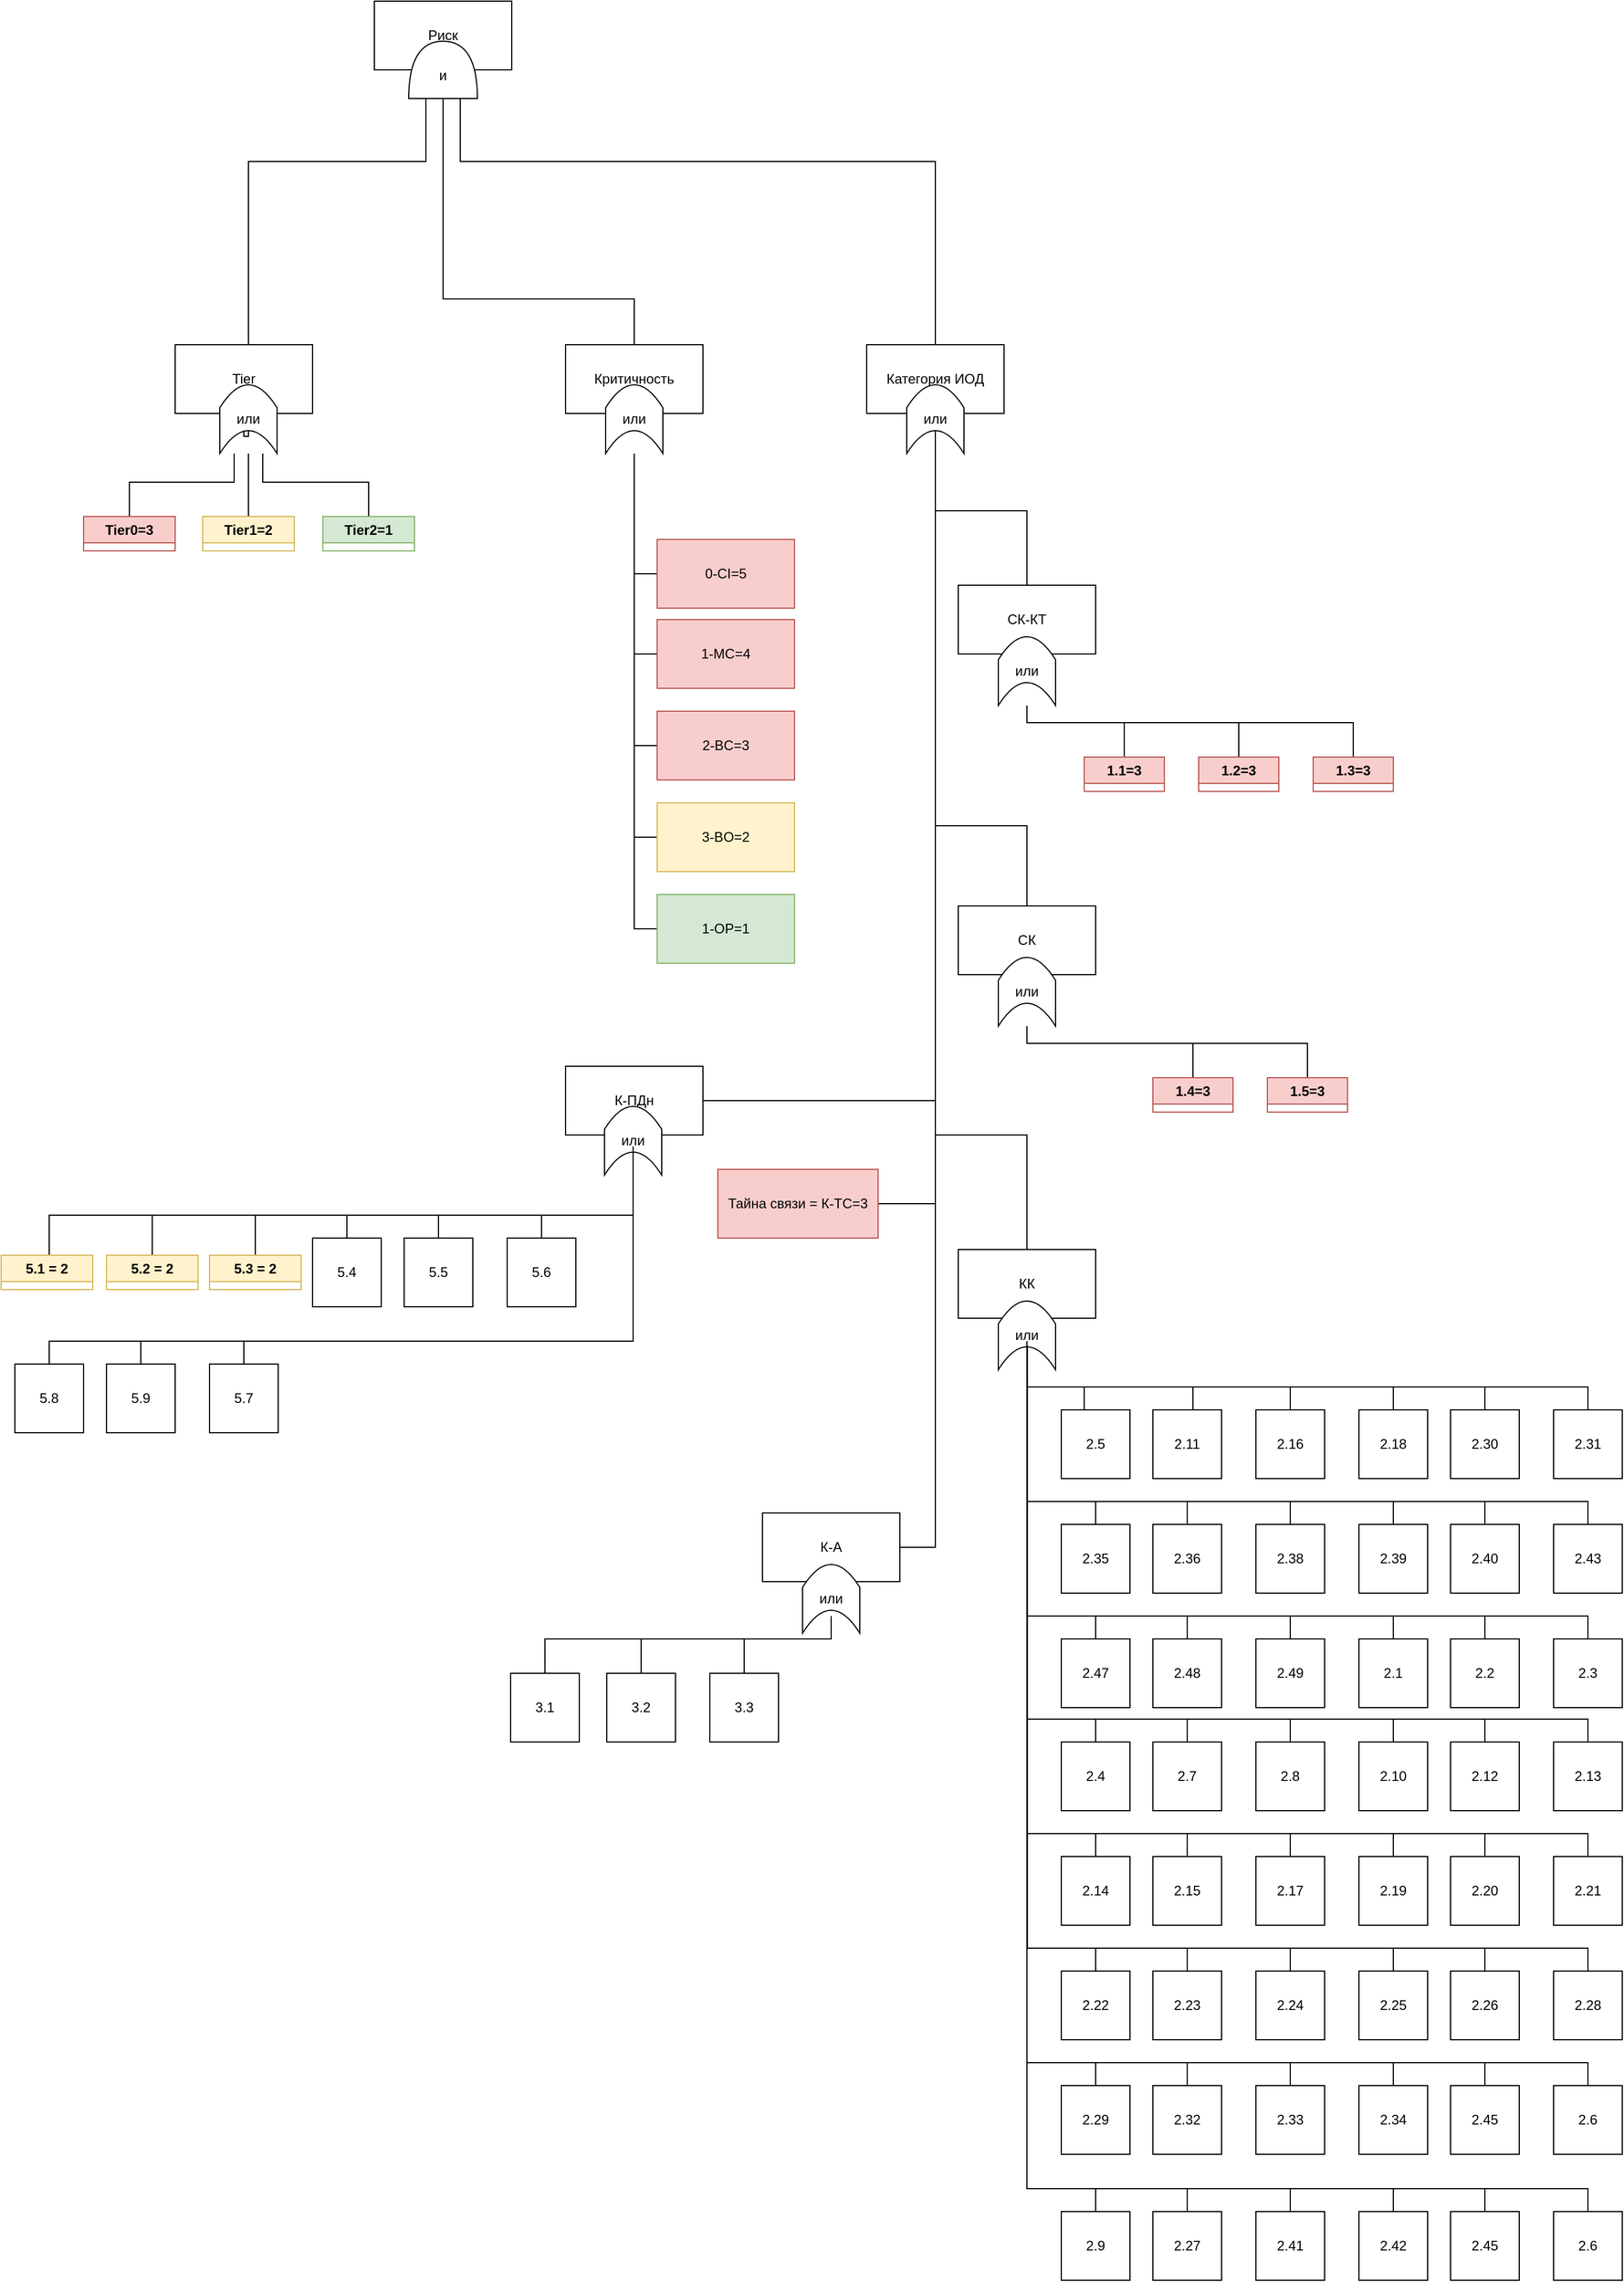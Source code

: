 <mxfile version="20.8.16" type="device"><diagram name="Страница 1" id="JBsb8212YxR0nkP3utbJ"><mxGraphModel dx="1008" dy="2009" grid="1" gridSize="10" guides="1" tooltips="1" connect="1" arrows="1" fold="1" page="1" pageScale="1" pageWidth="827" pageHeight="1169" math="0" shadow="0"><root><mxCell id="0"/><mxCell id="1" parent="0"/><mxCell id="ERcJPGhsb1W3tXlF9CuY-25" value="Риск" style="rounded=0;whiteSpace=wrap;html=1;" parent="1" vertex="1"><mxGeometry x="660" y="-180" width="120" height="60" as="geometry"/></mxCell><mxCell id="ERcJPGhsb1W3tXlF9CuY-14" style="edgeStyle=orthogonalEdgeStyle;rounded=0;orthogonalLoop=1;jettySize=auto;html=1;entryX=0;entryY=0.5;entryDx=0;entryDy=0;endArrow=none;endFill=0;" parent="1" source="ERcJPGhsb1W3tXlF9CuY-2" target="ERcJPGhsb1W3tXlF9CuY-11" edge="1"><mxGeometry relative="1" as="geometry"/></mxCell><mxCell id="ERcJPGhsb1W3tXlF9CuY-24" style="edgeStyle=orthogonalEdgeStyle;rounded=0;orthogonalLoop=1;jettySize=auto;html=1;endArrow=none;endFill=0;entryX=0;entryY=0.25;entryDx=0;entryDy=0;entryPerimeter=0;" parent="1" source="ERcJPGhsb1W3tXlF9CuY-2" target="ERcJPGhsb1W3tXlF9CuY-21" edge="1"><mxGeometry relative="1" as="geometry"><Array as="points"><mxPoint x="550" y="-40"/><mxPoint x="705" y="-40"/></Array></mxGeometry></mxCell><mxCell id="ERcJPGhsb1W3tXlF9CuY-2" value="Tier" style="rounded=0;whiteSpace=wrap;html=1;" parent="1" vertex="1"><mxGeometry x="486" y="120" width="120" height="60" as="geometry"/></mxCell><mxCell id="ERcJPGhsb1W3tXlF9CuY-11" value="" style="shape=dataStorage;whiteSpace=wrap;html=1;fixedSize=1;rotation=90;" parent="1" vertex="1"><mxGeometry x="520" y="160" width="60" height="50" as="geometry"/></mxCell><mxCell id="ERcJPGhsb1W3tXlF9CuY-12" value="или" style="text;html=1;strokeColor=none;fillColor=none;align=center;verticalAlign=middle;whiteSpace=wrap;rounded=0;" parent="1" vertex="1"><mxGeometry x="520" y="170" width="60" height="30" as="geometry"/></mxCell><mxCell id="ERcJPGhsb1W3tXlF9CuY-20" style="edgeStyle=orthogonalEdgeStyle;rounded=0;orthogonalLoop=1;jettySize=auto;html=1;entryX=1;entryY=0.75;entryDx=0;entryDy=0;endArrow=none;endFill=0;exitX=0.5;exitY=0;exitDx=0;exitDy=0;" parent="1" source="6vAIDsgFeeE1yKsmhJ0C-1" target="ERcJPGhsb1W3tXlF9CuY-11" edge="1"><mxGeometry relative="1" as="geometry"><Array as="points"><mxPoint x="446" y="240"/><mxPoint x="537" y="240"/></Array><mxPoint x="400" y="260" as="sourcePoint"/></mxGeometry></mxCell><mxCell id="ERcJPGhsb1W3tXlF9CuY-18" style="edgeStyle=orthogonalEdgeStyle;rounded=0;orthogonalLoop=1;jettySize=auto;html=1;entryX=1;entryY=0.5;entryDx=0;entryDy=0;endArrow=none;endFill=0;exitX=0.5;exitY=0;exitDx=0;exitDy=0;" parent="1" source="6vAIDsgFeeE1yKsmhJ0C-3" target="ERcJPGhsb1W3tXlF9CuY-11" edge="1"><mxGeometry relative="1" as="geometry"><mxPoint x="550" y="260" as="sourcePoint"/></mxGeometry></mxCell><mxCell id="ERcJPGhsb1W3tXlF9CuY-19" style="edgeStyle=orthogonalEdgeStyle;rounded=0;orthogonalLoop=1;jettySize=auto;html=1;entryX=1;entryY=0.25;entryDx=0;entryDy=0;endArrow=none;endFill=0;exitX=0.5;exitY=0;exitDx=0;exitDy=0;" parent="1" source="6vAIDsgFeeE1yKsmhJ0C-5" target="ERcJPGhsb1W3tXlF9CuY-11" edge="1"><mxGeometry relative="1" as="geometry"><Array as="points"><mxPoint x="655" y="240"/><mxPoint x="563" y="240"/></Array><mxPoint x="716" y="300" as="sourcePoint"/></mxGeometry></mxCell><mxCell id="ERcJPGhsb1W3tXlF9CuY-28" style="edgeStyle=orthogonalEdgeStyle;rounded=0;orthogonalLoop=1;jettySize=auto;html=1;exitX=0;exitY=0.75;exitDx=0;exitDy=0;exitPerimeter=0;endArrow=none;endFill=0;" parent="1" source="ERcJPGhsb1W3tXlF9CuY-21" target="ERcJPGhsb1W3tXlF9CuY-54" edge="1"><mxGeometry relative="1" as="geometry"><Array as="points"><mxPoint x="735" y="-40"/><mxPoint x="1150" y="-40"/></Array><mxPoint x="1150" y="-5" as="targetPoint"/></mxGeometry></mxCell><mxCell id="ERcJPGhsb1W3tXlF9CuY-21" value="" style="shape=or;whiteSpace=wrap;html=1;rotation=-90;" parent="1" vertex="1"><mxGeometry x="695" y="-150" width="50" height="60" as="geometry"/></mxCell><mxCell id="ERcJPGhsb1W3tXlF9CuY-22" value="и" style="text;html=1;strokeColor=none;fillColor=none;align=center;verticalAlign=middle;whiteSpace=wrap;rounded=0;" parent="1" vertex="1"><mxGeometry x="690" y="-130" width="60" height="30" as="geometry"/></mxCell><mxCell id="ERcJPGhsb1W3tXlF9CuY-36" style="edgeStyle=orthogonalEdgeStyle;rounded=0;orthogonalLoop=1;jettySize=auto;html=1;entryX=0;entryY=0.5;entryDx=0;entryDy=0;endArrow=none;endFill=0;" parent="1" target="ERcJPGhsb1W3tXlF9CuY-29" edge="1"><mxGeometry relative="1" as="geometry"><mxPoint x="887" y="150" as="sourcePoint"/></mxGeometry></mxCell><mxCell id="ERcJPGhsb1W3tXlF9CuY-27" value="Критичность" style="rounded=0;whiteSpace=wrap;html=1;" parent="1" vertex="1"><mxGeometry x="827" y="120" width="120" height="60" as="geometry"/></mxCell><mxCell id="ERcJPGhsb1W3tXlF9CuY-39" style="edgeStyle=orthogonalEdgeStyle;rounded=0;orthogonalLoop=1;jettySize=auto;html=1;exitX=1;exitY=0.5;exitDx=0;exitDy=0;entryX=0;entryY=0.5;entryDx=0;entryDy=0;endArrow=none;endFill=0;" parent="1" source="ERcJPGhsb1W3tXlF9CuY-29" target="ERcJPGhsb1W3tXlF9CuY-33" edge="1"><mxGeometry relative="1" as="geometry"/></mxCell><mxCell id="ERcJPGhsb1W3tXlF9CuY-29" value="" style="shape=dataStorage;whiteSpace=wrap;html=1;fixedSize=1;rotation=90;" parent="1" vertex="1"><mxGeometry x="857" y="160" width="60" height="50" as="geometry"/></mxCell><mxCell id="ERcJPGhsb1W3tXlF9CuY-30" value="или" style="text;html=1;strokeColor=none;fillColor=none;align=center;verticalAlign=middle;whiteSpace=wrap;rounded=0;" parent="1" vertex="1"><mxGeometry x="857" y="170" width="60" height="30" as="geometry"/></mxCell><mxCell id="ERcJPGhsb1W3tXlF9CuY-47" style="edgeStyle=orthogonalEdgeStyle;rounded=0;orthogonalLoop=1;jettySize=auto;html=1;entryX=1;entryY=0.5;entryDx=0;entryDy=0;endArrow=none;endFill=0;exitX=0;exitY=0.5;exitDx=0;exitDy=0;" parent="1" source="ERcJPGhsb1W3tXlF9CuY-31" target="ERcJPGhsb1W3tXlF9CuY-29" edge="1"><mxGeometry relative="1" as="geometry"/></mxCell><mxCell id="ERcJPGhsb1W3tXlF9CuY-31" value="0-CI=5" style="rounded=0;whiteSpace=wrap;html=1;fillColor=#f8cecc;strokeColor=#b85450;" parent="1" vertex="1"><mxGeometry x="907" y="290" width="120" height="60" as="geometry"/></mxCell><mxCell id="ERcJPGhsb1W3tXlF9CuY-48" style="edgeStyle=orthogonalEdgeStyle;rounded=0;orthogonalLoop=1;jettySize=auto;html=1;exitX=0;exitY=0.5;exitDx=0;exitDy=0;entryX=1;entryY=0.5;entryDx=0;entryDy=0;endArrow=none;endFill=0;" parent="1" source="ERcJPGhsb1W3tXlF9CuY-32" target="ERcJPGhsb1W3tXlF9CuY-29" edge="1"><mxGeometry relative="1" as="geometry"/></mxCell><mxCell id="ERcJPGhsb1W3tXlF9CuY-32" value="1-MC=4" style="rounded=0;whiteSpace=wrap;html=1;fillColor=#f8cecc;strokeColor=#b85450;" parent="1" vertex="1"><mxGeometry x="907" y="360" width="120" height="60" as="geometry"/></mxCell><mxCell id="ERcJPGhsb1W3tXlF9CuY-33" value="2-BC=3" style="rounded=0;whiteSpace=wrap;html=1;fillColor=#f8cecc;strokeColor=#b85450;" parent="1" vertex="1"><mxGeometry x="907" y="440" width="120" height="60" as="geometry"/></mxCell><mxCell id="ERcJPGhsb1W3tXlF9CuY-49" style="edgeStyle=orthogonalEdgeStyle;rounded=0;orthogonalLoop=1;jettySize=auto;html=1;entryX=1;entryY=0.5;entryDx=0;entryDy=0;endArrow=none;endFill=0;" parent="1" source="ERcJPGhsb1W3tXlF9CuY-34" target="ERcJPGhsb1W3tXlF9CuY-29" edge="1"><mxGeometry relative="1" as="geometry"><Array as="points"><mxPoint x="887" y="550"/></Array></mxGeometry></mxCell><mxCell id="ERcJPGhsb1W3tXlF9CuY-34" value="3-BO=2" style="rounded=0;whiteSpace=wrap;html=1;fillColor=#fff2cc;strokeColor=#d6b656;" parent="1" vertex="1"><mxGeometry x="907" y="520" width="120" height="60" as="geometry"/></mxCell><mxCell id="ERcJPGhsb1W3tXlF9CuY-50" style="edgeStyle=orthogonalEdgeStyle;rounded=0;orthogonalLoop=1;jettySize=auto;html=1;entryX=1;entryY=0.5;entryDx=0;entryDy=0;endArrow=none;endFill=0;" parent="1" source="ERcJPGhsb1W3tXlF9CuY-35" target="ERcJPGhsb1W3tXlF9CuY-29" edge="1"><mxGeometry relative="1" as="geometry"><Array as="points"><mxPoint x="887" y="630"/></Array></mxGeometry></mxCell><mxCell id="ERcJPGhsb1W3tXlF9CuY-35" value="1-OP=1" style="rounded=0;whiteSpace=wrap;html=1;fillColor=#d5e8d4;strokeColor=#82b366;" parent="1" vertex="1"><mxGeometry x="907" y="600" width="120" height="60" as="geometry"/></mxCell><mxCell id="ERcJPGhsb1W3tXlF9CuY-51" style="edgeStyle=orthogonalEdgeStyle;rounded=0;orthogonalLoop=1;jettySize=auto;html=1;exitX=0;exitY=0.5;exitDx=0;exitDy=0;endArrow=none;endFill=0;exitPerimeter=0;" parent="1" source="ERcJPGhsb1W3tXlF9CuY-21" target="ERcJPGhsb1W3tXlF9CuY-27" edge="1"><mxGeometry relative="1" as="geometry"><Array as="points"><mxPoint x="720" y="80"/><mxPoint x="887" y="80"/></Array></mxGeometry></mxCell><mxCell id="TBFSzU77lltzVuImoRaa-1" style="edgeStyle=orthogonalEdgeStyle;rounded=0;orthogonalLoop=1;jettySize=auto;html=1;endArrow=none;endFill=0;" parent="1" source="ERcJPGhsb1W3tXlF9CuY-52" target="ERcJPGhsb1W3tXlF9CuY-54" edge="1"><mxGeometry relative="1" as="geometry"><Array as="points"><mxPoint x="1150" y="870"/></Array></mxGeometry></mxCell><mxCell id="ERcJPGhsb1W3tXlF9CuY-52" value="Тайна связи = К-ТС=3" style="rounded=0;whiteSpace=wrap;html=1;fillColor=#f8cecc;strokeColor=#b85450;" parent="1" vertex="1"><mxGeometry x="960" y="840" width="140" height="60" as="geometry"/></mxCell><mxCell id="ERcJPGhsb1W3tXlF9CuY-54" value="Категория ИОД" style="rounded=0;whiteSpace=wrap;html=1;" parent="1" vertex="1"><mxGeometry x="1090" y="120" width="120" height="60" as="geometry"/></mxCell><mxCell id="ERcJPGhsb1W3tXlF9CuY-56" value="" style="shape=dataStorage;whiteSpace=wrap;html=1;fixedSize=1;rotation=90;" parent="1" vertex="1"><mxGeometry x="1120" y="160" width="60" height="50" as="geometry"/></mxCell><mxCell id="ERcJPGhsb1W3tXlF9CuY-64" style="edgeStyle=orthogonalEdgeStyle;rounded=0;orthogonalLoop=1;jettySize=auto;html=1;exitX=0.5;exitY=1;exitDx=0;exitDy=0;endArrow=none;endFill=0;" parent="1" source="ERcJPGhsb1W3tXlF9CuY-57" target="ERcJPGhsb1W3tXlF9CuY-60" edge="1"><mxGeometry relative="1" as="geometry"/></mxCell><mxCell id="ERcJPGhsb1W3tXlF9CuY-73" style="edgeStyle=orthogonalEdgeStyle;rounded=0;orthogonalLoop=1;jettySize=auto;html=1;exitX=0.5;exitY=1;exitDx=0;exitDy=0;entryX=0.5;entryY=0;entryDx=0;entryDy=0;endArrow=none;endFill=0;" parent="1" source="ERcJPGhsb1W3tXlF9CuY-57" target="ERcJPGhsb1W3tXlF9CuY-72" edge="1"><mxGeometry relative="1" as="geometry"><Array as="points"><mxPoint x="1150" y="540"/><mxPoint x="1230" y="540"/></Array></mxGeometry></mxCell><mxCell id="ERcJPGhsb1W3tXlF9CuY-57" value="или" style="text;html=1;strokeColor=none;fillColor=none;align=center;verticalAlign=middle;whiteSpace=wrap;rounded=0;" parent="1" vertex="1"><mxGeometry x="1120" y="170" width="60" height="30" as="geometry"/></mxCell><mxCell id="ERcJPGhsb1W3tXlF9CuY-63" style="edgeStyle=orthogonalEdgeStyle;rounded=0;orthogonalLoop=1;jettySize=auto;html=1;exitX=0.5;exitY=1;exitDx=0;exitDy=0;entryX=0;entryY=0.5;entryDx=0;entryDy=0;endArrow=none;endFill=0;" parent="1" source="ERcJPGhsb1W3tXlF9CuY-60" target="ERcJPGhsb1W3tXlF9CuY-61" edge="1"><mxGeometry relative="1" as="geometry"/></mxCell><mxCell id="ERcJPGhsb1W3tXlF9CuY-60" value="СК-КТ" style="rounded=0;whiteSpace=wrap;html=1;" parent="1" vertex="1"><mxGeometry x="1170" y="330" width="120" height="60" as="geometry"/></mxCell><mxCell id="ERcJPGhsb1W3tXlF9CuY-69" style="edgeStyle=orthogonalEdgeStyle;rounded=0;orthogonalLoop=1;jettySize=auto;html=1;exitX=1;exitY=0.5;exitDx=0;exitDy=0;endArrow=none;endFill=0;entryX=0.5;entryY=0;entryDx=0;entryDy=0;" parent="1" source="ERcJPGhsb1W3tXlF9CuY-61" target="6vAIDsgFeeE1yKsmhJ0C-7" edge="1"><mxGeometry relative="1" as="geometry"><Array as="points"><mxPoint x="1230" y="450"/><mxPoint x="1315" y="450"/></Array><mxPoint x="1320" y="470" as="targetPoint"/></mxGeometry></mxCell><mxCell id="ERcJPGhsb1W3tXlF9CuY-70" style="edgeStyle=orthogonalEdgeStyle;rounded=0;orthogonalLoop=1;jettySize=auto;html=1;exitX=1;exitY=0.5;exitDx=0;exitDy=0;endArrow=none;endFill=0;entryX=0.5;entryY=0;entryDx=0;entryDy=0;" parent="1" source="ERcJPGhsb1W3tXlF9CuY-61" target="6vAIDsgFeeE1yKsmhJ0C-9" edge="1"><mxGeometry relative="1" as="geometry"><Array as="points"><mxPoint x="1230" y="450"/><mxPoint x="1415" y="450"/></Array><mxPoint x="1470" y="470" as="targetPoint"/></mxGeometry></mxCell><mxCell id="ERcJPGhsb1W3tXlF9CuY-71" style="edgeStyle=orthogonalEdgeStyle;rounded=0;orthogonalLoop=1;jettySize=auto;html=1;entryX=0.5;entryY=0;entryDx=0;entryDy=0;endArrow=none;endFill=0;" parent="1" source="ERcJPGhsb1W3tXlF9CuY-61" target="6vAIDsgFeeE1yKsmhJ0C-11" edge="1"><mxGeometry relative="1" as="geometry"><Array as="points"><mxPoint x="1230" y="450"/><mxPoint x="1515" y="450"/></Array><mxPoint x="1620" y="470" as="targetPoint"/></mxGeometry></mxCell><mxCell id="ERcJPGhsb1W3tXlF9CuY-61" value="" style="shape=dataStorage;whiteSpace=wrap;html=1;fixedSize=1;rotation=90;" parent="1" vertex="1"><mxGeometry x="1200" y="380" width="60" height="50" as="geometry"/></mxCell><mxCell id="ERcJPGhsb1W3tXlF9CuY-62" value="или" style="text;html=1;strokeColor=none;fillColor=none;align=center;verticalAlign=middle;whiteSpace=wrap;rounded=0;" parent="1" vertex="1"><mxGeometry x="1200" y="390" width="60" height="30" as="geometry"/></mxCell><mxCell id="ERcJPGhsb1W3tXlF9CuY-72" value="СК" style="rounded=0;whiteSpace=wrap;html=1;" parent="1" vertex="1"><mxGeometry x="1170" y="610" width="120" height="60" as="geometry"/></mxCell><mxCell id="ERcJPGhsb1W3tXlF9CuY-74" style="edgeStyle=orthogonalEdgeStyle;rounded=0;orthogonalLoop=1;jettySize=auto;html=1;exitX=1;exitY=0.5;exitDx=0;exitDy=0;endArrow=none;endFill=0;entryX=0.5;entryY=0;entryDx=0;entryDy=0;" parent="1" source="ERcJPGhsb1W3tXlF9CuY-76" target="6vAIDsgFeeE1yKsmhJ0C-13" edge="1"><mxGeometry relative="1" as="geometry"><Array as="points"><mxPoint x="1230" y="730"/><mxPoint x="1375" y="730"/></Array><mxPoint x="1320" y="750" as="targetPoint"/></mxGeometry></mxCell><mxCell id="ERcJPGhsb1W3tXlF9CuY-75" style="edgeStyle=orthogonalEdgeStyle;rounded=0;orthogonalLoop=1;jettySize=auto;html=1;exitX=1;exitY=0.5;exitDx=0;exitDy=0;endArrow=none;endFill=0;entryX=0.5;entryY=0;entryDx=0;entryDy=0;" parent="1" source="ERcJPGhsb1W3tXlF9CuY-76" target="6vAIDsgFeeE1yKsmhJ0C-15" edge="1"><mxGeometry relative="1" as="geometry"><Array as="points"><mxPoint x="1230" y="730"/><mxPoint x="1475" y="730"/></Array><mxPoint x="1470" y="750" as="targetPoint"/></mxGeometry></mxCell><mxCell id="ERcJPGhsb1W3tXlF9CuY-76" value="" style="shape=dataStorage;whiteSpace=wrap;html=1;fixedSize=1;rotation=90;" parent="1" vertex="1"><mxGeometry x="1200" y="660" width="60" height="50" as="geometry"/></mxCell><mxCell id="ERcJPGhsb1W3tXlF9CuY-77" value="или" style="text;html=1;strokeColor=none;fillColor=none;align=center;verticalAlign=middle;whiteSpace=wrap;rounded=0;" parent="1" vertex="1"><mxGeometry x="1200" y="670" width="60" height="30" as="geometry"/></mxCell><mxCell id="ERcJPGhsb1W3tXlF9CuY-83" style="edgeStyle=orthogonalEdgeStyle;rounded=0;orthogonalLoop=1;jettySize=auto;html=1;exitX=0.5;exitY=0;exitDx=0;exitDy=0;entryX=0.5;entryY=1;entryDx=0;entryDy=0;endArrow=none;endFill=0;" parent="1" source="ERcJPGhsb1W3tXlF9CuY-82" target="ERcJPGhsb1W3tXlF9CuY-57" edge="1"><mxGeometry relative="1" as="geometry"><Array as="points"><mxPoint x="1230" y="810"/><mxPoint x="1150" y="810"/></Array></mxGeometry></mxCell><mxCell id="ERcJPGhsb1W3tXlF9CuY-90" style="edgeStyle=orthogonalEdgeStyle;rounded=0;orthogonalLoop=1;jettySize=auto;html=1;exitX=0.5;exitY=1;exitDx=0;exitDy=0;entryX=0;entryY=0.5;entryDx=0;entryDy=0;endArrow=none;endFill=0;" parent="1" source="ERcJPGhsb1W3tXlF9CuY-82" target="ERcJPGhsb1W3tXlF9CuY-86" edge="1"><mxGeometry relative="1" as="geometry"/></mxCell><mxCell id="ERcJPGhsb1W3tXlF9CuY-82" value="КК" style="rounded=0;whiteSpace=wrap;html=1;" parent="1" vertex="1"><mxGeometry x="1170" y="910" width="120" height="60" as="geometry"/></mxCell><mxCell id="ERcJPGhsb1W3tXlF9CuY-84" style="edgeStyle=orthogonalEdgeStyle;rounded=0;orthogonalLoop=1;jettySize=auto;html=1;exitX=1;exitY=0.5;exitDx=0;exitDy=0;endArrow=none;endFill=0;" parent="1" source="ERcJPGhsb1W3tXlF9CuY-86" target="ERcJPGhsb1W3tXlF9CuY-88" edge="1"><mxGeometry relative="1" as="geometry"><Array as="points"><mxPoint x="1230" y="1030"/><mxPoint x="1280" y="1030"/></Array></mxGeometry></mxCell><mxCell id="ERcJPGhsb1W3tXlF9CuY-85" style="edgeStyle=orthogonalEdgeStyle;rounded=0;orthogonalLoop=1;jettySize=auto;html=1;exitX=1;exitY=0.5;exitDx=0;exitDy=0;endArrow=none;endFill=0;" parent="1" source="ERcJPGhsb1W3tXlF9CuY-86" target="ERcJPGhsb1W3tXlF9CuY-89" edge="1"><mxGeometry relative="1" as="geometry"><Array as="points"><mxPoint x="1230" y="1030"/><mxPoint x="1375" y="1030"/></Array></mxGeometry></mxCell><mxCell id="ERcJPGhsb1W3tXlF9CuY-86" value="" style="shape=dataStorage;whiteSpace=wrap;html=1;fixedSize=1;rotation=90;" parent="1" vertex="1"><mxGeometry x="1200" y="960" width="60" height="50" as="geometry"/></mxCell><mxCell id="ERcJPGhsb1W3tXlF9CuY-130" style="edgeStyle=orthogonalEdgeStyle;rounded=0;orthogonalLoop=1;jettySize=auto;html=1;exitX=0.5;exitY=1;exitDx=0;exitDy=0;entryX=0.5;entryY=0;entryDx=0;entryDy=0;endArrow=none;endFill=0;" parent="1" source="ERcJPGhsb1W3tXlF9CuY-87" target="ERcJPGhsb1W3tXlF9CuY-124" edge="1"><mxGeometry relative="1" as="geometry"><Array as="points"><mxPoint x="1230" y="1320"/><mxPoint x="1290" y="1320"/></Array></mxGeometry></mxCell><mxCell id="ERcJPGhsb1W3tXlF9CuY-87" value="или" style="text;html=1;strokeColor=none;fillColor=none;align=center;verticalAlign=middle;whiteSpace=wrap;rounded=0;" parent="1" vertex="1"><mxGeometry x="1200" y="970" width="60" height="30" as="geometry"/></mxCell><mxCell id="ERcJPGhsb1W3tXlF9CuY-88" value="2.5" style="rounded=0;whiteSpace=wrap;html=1;" parent="1" vertex="1"><mxGeometry x="1260" y="1050" width="60" height="60" as="geometry"/></mxCell><mxCell id="ERcJPGhsb1W3tXlF9CuY-89" value="2.11" style="rounded=0;whiteSpace=wrap;html=1;" parent="1" vertex="1"><mxGeometry x="1340" y="1050" width="60" height="60" as="geometry"/></mxCell><mxCell id="ERcJPGhsb1W3tXlF9CuY-92" style="edgeStyle=orthogonalEdgeStyle;rounded=0;orthogonalLoop=1;jettySize=auto;html=1;entryX=0.5;entryY=1;entryDx=0;entryDy=0;endArrow=none;endFill=0;" parent="1" source="ERcJPGhsb1W3tXlF9CuY-91" target="ERcJPGhsb1W3tXlF9CuY-87" edge="1"><mxGeometry relative="1" as="geometry"><Array as="points"><mxPoint x="1460" y="1030"/><mxPoint x="1230" y="1030"/></Array></mxGeometry></mxCell><mxCell id="ERcJPGhsb1W3tXlF9CuY-91" value="2.16" style="rounded=0;whiteSpace=wrap;html=1;" parent="1" vertex="1"><mxGeometry x="1430" y="1050" width="60" height="60" as="geometry"/></mxCell><mxCell id="ERcJPGhsb1W3tXlF9CuY-97" style="edgeStyle=orthogonalEdgeStyle;rounded=0;orthogonalLoop=1;jettySize=auto;html=1;entryX=0.5;entryY=1;entryDx=0;entryDy=0;endArrow=none;endFill=0;" parent="1" source="ERcJPGhsb1W3tXlF9CuY-94" target="ERcJPGhsb1W3tXlF9CuY-87" edge="1"><mxGeometry relative="1" as="geometry"><Array as="points"><mxPoint x="1550" y="1030"/><mxPoint x="1230" y="1030"/></Array></mxGeometry></mxCell><mxCell id="ERcJPGhsb1W3tXlF9CuY-94" value="2.18" style="rounded=0;whiteSpace=wrap;html=1;" parent="1" vertex="1"><mxGeometry x="1520" y="1050" width="60" height="60" as="geometry"/></mxCell><mxCell id="ERcJPGhsb1W3tXlF9CuY-98" style="edgeStyle=orthogonalEdgeStyle;rounded=0;orthogonalLoop=1;jettySize=auto;html=1;entryX=0.5;entryY=1;entryDx=0;entryDy=0;endArrow=none;endFill=0;" parent="1" source="ERcJPGhsb1W3tXlF9CuY-95" target="ERcJPGhsb1W3tXlF9CuY-87" edge="1"><mxGeometry relative="1" as="geometry"><Array as="points"><mxPoint x="1630" y="1030"/><mxPoint x="1230" y="1030"/></Array></mxGeometry></mxCell><mxCell id="ERcJPGhsb1W3tXlF9CuY-95" value="2.30" style="rounded=0;whiteSpace=wrap;html=1;" parent="1" vertex="1"><mxGeometry x="1600" y="1050" width="60" height="60" as="geometry"/></mxCell><mxCell id="ERcJPGhsb1W3tXlF9CuY-99" style="edgeStyle=orthogonalEdgeStyle;rounded=0;orthogonalLoop=1;jettySize=auto;html=1;entryX=0.5;entryY=1;entryDx=0;entryDy=0;endArrow=none;endFill=0;" parent="1" source="ERcJPGhsb1W3tXlF9CuY-96" target="ERcJPGhsb1W3tXlF9CuY-87" edge="1"><mxGeometry relative="1" as="geometry"><Array as="points"><mxPoint x="1720" y="1030"/><mxPoint x="1230" y="1030"/></Array></mxGeometry></mxCell><mxCell id="ERcJPGhsb1W3tXlF9CuY-96" value="2.31" style="rounded=0;whiteSpace=wrap;html=1;" parent="1" vertex="1"><mxGeometry x="1690" y="1050" width="60" height="60" as="geometry"/></mxCell><mxCell id="ERcJPGhsb1W3tXlF9CuY-106" style="edgeStyle=orthogonalEdgeStyle;rounded=0;orthogonalLoop=1;jettySize=auto;html=1;entryX=0.5;entryY=1;entryDx=0;entryDy=0;endArrow=none;endFill=0;" parent="1" source="ERcJPGhsb1W3tXlF9CuY-100" target="ERcJPGhsb1W3tXlF9CuY-87" edge="1"><mxGeometry relative="1" as="geometry"><Array as="points"><mxPoint x="1290" y="1130"/><mxPoint x="1230" y="1130"/></Array></mxGeometry></mxCell><mxCell id="ERcJPGhsb1W3tXlF9CuY-100" value="2.35" style="rounded=0;whiteSpace=wrap;html=1;" parent="1" vertex="1"><mxGeometry x="1260" y="1150" width="60" height="60" as="geometry"/></mxCell><mxCell id="ERcJPGhsb1W3tXlF9CuY-107" style="edgeStyle=orthogonalEdgeStyle;rounded=0;orthogonalLoop=1;jettySize=auto;html=1;exitX=0.5;exitY=0;exitDx=0;exitDy=0;endArrow=none;endFill=0;" parent="1" source="ERcJPGhsb1W3tXlF9CuY-101" edge="1"><mxGeometry relative="1" as="geometry"><mxPoint x="1230" y="1000" as="targetPoint"/><Array as="points"><mxPoint x="1370" y="1130"/><mxPoint x="1230" y="1130"/></Array></mxGeometry></mxCell><mxCell id="ERcJPGhsb1W3tXlF9CuY-101" value="2.36" style="rounded=0;whiteSpace=wrap;html=1;" parent="1" vertex="1"><mxGeometry x="1340" y="1150" width="60" height="60" as="geometry"/></mxCell><mxCell id="ERcJPGhsb1W3tXlF9CuY-108" style="edgeStyle=orthogonalEdgeStyle;rounded=0;orthogonalLoop=1;jettySize=auto;html=1;entryX=0.5;entryY=1;entryDx=0;entryDy=0;endArrow=none;endFill=0;" parent="1" source="ERcJPGhsb1W3tXlF9CuY-102" target="ERcJPGhsb1W3tXlF9CuY-87" edge="1"><mxGeometry relative="1" as="geometry"><Array as="points"><mxPoint x="1460" y="1130"/><mxPoint x="1230" y="1130"/></Array></mxGeometry></mxCell><mxCell id="ERcJPGhsb1W3tXlF9CuY-102" value="2.38" style="rounded=0;whiteSpace=wrap;html=1;" parent="1" vertex="1"><mxGeometry x="1430" y="1150" width="60" height="60" as="geometry"/></mxCell><mxCell id="ERcJPGhsb1W3tXlF9CuY-109" style="edgeStyle=orthogonalEdgeStyle;rounded=0;orthogonalLoop=1;jettySize=auto;html=1;exitX=0.5;exitY=0;exitDx=0;exitDy=0;entryX=0.5;entryY=1;entryDx=0;entryDy=0;endArrow=none;endFill=0;" parent="1" source="ERcJPGhsb1W3tXlF9CuY-103" target="ERcJPGhsb1W3tXlF9CuY-87" edge="1"><mxGeometry relative="1" as="geometry"><Array as="points"><mxPoint x="1550" y="1130"/><mxPoint x="1230" y="1130"/></Array></mxGeometry></mxCell><mxCell id="ERcJPGhsb1W3tXlF9CuY-103" value="2.39" style="rounded=0;whiteSpace=wrap;html=1;" parent="1" vertex="1"><mxGeometry x="1520" y="1150" width="60" height="60" as="geometry"/></mxCell><mxCell id="ERcJPGhsb1W3tXlF9CuY-110" style="edgeStyle=orthogonalEdgeStyle;rounded=0;orthogonalLoop=1;jettySize=auto;html=1;endArrow=none;endFill=0;" parent="1" source="ERcJPGhsb1W3tXlF9CuY-104" target="ERcJPGhsb1W3tXlF9CuY-87" edge="1"><mxGeometry relative="1" as="geometry"><Array as="points"><mxPoint x="1630" y="1130"/><mxPoint x="1230" y="1130"/></Array></mxGeometry></mxCell><mxCell id="ERcJPGhsb1W3tXlF9CuY-104" value="2.40" style="rounded=0;whiteSpace=wrap;html=1;" parent="1" vertex="1"><mxGeometry x="1600" y="1150" width="60" height="60" as="geometry"/></mxCell><mxCell id="ERcJPGhsb1W3tXlF9CuY-111" style="edgeStyle=orthogonalEdgeStyle;rounded=0;orthogonalLoop=1;jettySize=auto;html=1;entryX=0.5;entryY=1;entryDx=0;entryDy=0;endArrow=none;endFill=0;" parent="1" source="ERcJPGhsb1W3tXlF9CuY-105" target="ERcJPGhsb1W3tXlF9CuY-87" edge="1"><mxGeometry relative="1" as="geometry"><Array as="points"><mxPoint x="1720" y="1130"/><mxPoint x="1230" y="1130"/></Array></mxGeometry></mxCell><mxCell id="ERcJPGhsb1W3tXlF9CuY-105" value="2.43" style="rounded=0;whiteSpace=wrap;html=1;" parent="1" vertex="1"><mxGeometry x="1690" y="1150" width="60" height="60" as="geometry"/></mxCell><mxCell id="ERcJPGhsb1W3tXlF9CuY-118" style="edgeStyle=orthogonalEdgeStyle;rounded=0;orthogonalLoop=1;jettySize=auto;html=1;entryX=0.5;entryY=1;entryDx=0;entryDy=0;endArrow=none;endFill=0;" parent="1" source="ERcJPGhsb1W3tXlF9CuY-112" target="ERcJPGhsb1W3tXlF9CuY-87" edge="1"><mxGeometry relative="1" as="geometry"><Array as="points"><mxPoint x="1290" y="1230"/><mxPoint x="1230" y="1230"/></Array></mxGeometry></mxCell><mxCell id="ERcJPGhsb1W3tXlF9CuY-112" value="2.47" style="rounded=0;whiteSpace=wrap;html=1;" parent="1" vertex="1"><mxGeometry x="1260" y="1250" width="60" height="60" as="geometry"/></mxCell><mxCell id="ERcJPGhsb1W3tXlF9CuY-119" style="edgeStyle=orthogonalEdgeStyle;rounded=0;orthogonalLoop=1;jettySize=auto;html=1;exitX=0.5;exitY=0;exitDx=0;exitDy=0;entryX=0.5;entryY=1;entryDx=0;entryDy=0;endArrow=none;endFill=0;" parent="1" source="ERcJPGhsb1W3tXlF9CuY-113" target="ERcJPGhsb1W3tXlF9CuY-87" edge="1"><mxGeometry relative="1" as="geometry"><Array as="points"><mxPoint x="1370" y="1230"/><mxPoint x="1230" y="1230"/></Array></mxGeometry></mxCell><mxCell id="ERcJPGhsb1W3tXlF9CuY-113" value="2.48" style="rounded=0;whiteSpace=wrap;html=1;" parent="1" vertex="1"><mxGeometry x="1340" y="1250" width="60" height="60" as="geometry"/></mxCell><mxCell id="ERcJPGhsb1W3tXlF9CuY-120" style="edgeStyle=orthogonalEdgeStyle;rounded=0;orthogonalLoop=1;jettySize=auto;html=1;entryX=0.5;entryY=1;entryDx=0;entryDy=0;endArrow=none;endFill=0;" parent="1" source="ERcJPGhsb1W3tXlF9CuY-114" target="ERcJPGhsb1W3tXlF9CuY-87" edge="1"><mxGeometry relative="1" as="geometry"><Array as="points"><mxPoint x="1460" y="1230"/><mxPoint x="1230" y="1230"/></Array></mxGeometry></mxCell><mxCell id="ERcJPGhsb1W3tXlF9CuY-114" value="2.49" style="rounded=0;whiteSpace=wrap;html=1;" parent="1" vertex="1"><mxGeometry x="1430" y="1250" width="60" height="60" as="geometry"/></mxCell><mxCell id="ERcJPGhsb1W3tXlF9CuY-121" style="edgeStyle=orthogonalEdgeStyle;rounded=0;orthogonalLoop=1;jettySize=auto;html=1;entryX=0.5;entryY=1;entryDx=0;entryDy=0;endArrow=none;endFill=0;" parent="1" source="ERcJPGhsb1W3tXlF9CuY-115" target="ERcJPGhsb1W3tXlF9CuY-87" edge="1"><mxGeometry relative="1" as="geometry"><Array as="points"><mxPoint x="1550" y="1230"/><mxPoint x="1230" y="1230"/></Array></mxGeometry></mxCell><mxCell id="ERcJPGhsb1W3tXlF9CuY-115" value="2.1" style="rounded=0;whiteSpace=wrap;html=1;" parent="1" vertex="1"><mxGeometry x="1520" y="1250" width="60" height="60" as="geometry"/></mxCell><mxCell id="ERcJPGhsb1W3tXlF9CuY-122" style="edgeStyle=orthogonalEdgeStyle;rounded=0;orthogonalLoop=1;jettySize=auto;html=1;entryX=0.5;entryY=1;entryDx=0;entryDy=0;endArrow=none;endFill=0;" parent="1" source="ERcJPGhsb1W3tXlF9CuY-116" target="ERcJPGhsb1W3tXlF9CuY-87" edge="1"><mxGeometry relative="1" as="geometry"><Array as="points"><mxPoint x="1630" y="1230"/><mxPoint x="1230" y="1230"/></Array></mxGeometry></mxCell><mxCell id="ERcJPGhsb1W3tXlF9CuY-116" value="2.2" style="rounded=0;whiteSpace=wrap;html=1;" parent="1" vertex="1"><mxGeometry x="1600" y="1250" width="60" height="60" as="geometry"/></mxCell><mxCell id="ERcJPGhsb1W3tXlF9CuY-123" style="edgeStyle=orthogonalEdgeStyle;rounded=0;orthogonalLoop=1;jettySize=auto;html=1;entryX=0.5;entryY=1;entryDx=0;entryDy=0;endArrow=none;endFill=0;" parent="1" source="ERcJPGhsb1W3tXlF9CuY-117" target="ERcJPGhsb1W3tXlF9CuY-87" edge="1"><mxGeometry relative="1" as="geometry"><Array as="points"><mxPoint x="1720" y="1230"/><mxPoint x="1230" y="1230"/></Array></mxGeometry></mxCell><mxCell id="ERcJPGhsb1W3tXlF9CuY-117" value="2.3" style="rounded=0;whiteSpace=wrap;html=1;" parent="1" vertex="1"><mxGeometry x="1690" y="1250" width="60" height="60" as="geometry"/></mxCell><mxCell id="ERcJPGhsb1W3tXlF9CuY-124" value="2.4" style="rounded=0;whiteSpace=wrap;html=1;" parent="1" vertex="1"><mxGeometry x="1260" y="1340" width="60" height="60" as="geometry"/></mxCell><mxCell id="ERcJPGhsb1W3tXlF9CuY-131" style="edgeStyle=orthogonalEdgeStyle;rounded=0;orthogonalLoop=1;jettySize=auto;html=1;endArrow=none;endFill=0;" parent="1" source="ERcJPGhsb1W3tXlF9CuY-125" edge="1"><mxGeometry relative="1" as="geometry"><mxPoint x="1230" y="1000" as="targetPoint"/><Array as="points"><mxPoint x="1370" y="1320"/><mxPoint x="1230" y="1320"/></Array></mxGeometry></mxCell><mxCell id="ERcJPGhsb1W3tXlF9CuY-125" value="2.7" style="rounded=0;whiteSpace=wrap;html=1;" parent="1" vertex="1"><mxGeometry x="1340" y="1340" width="60" height="60" as="geometry"/></mxCell><mxCell id="ERcJPGhsb1W3tXlF9CuY-132" style="edgeStyle=orthogonalEdgeStyle;rounded=0;orthogonalLoop=1;jettySize=auto;html=1;endArrow=none;endFill=0;" parent="1" source="ERcJPGhsb1W3tXlF9CuY-126" edge="1"><mxGeometry relative="1" as="geometry"><mxPoint x="1230" y="1000" as="targetPoint"/><Array as="points"><mxPoint x="1460" y="1320"/><mxPoint x="1230" y="1320"/></Array></mxGeometry></mxCell><mxCell id="ERcJPGhsb1W3tXlF9CuY-126" value="2.8" style="rounded=0;whiteSpace=wrap;html=1;" parent="1" vertex="1"><mxGeometry x="1430" y="1340" width="60" height="60" as="geometry"/></mxCell><mxCell id="ERcJPGhsb1W3tXlF9CuY-133" style="edgeStyle=orthogonalEdgeStyle;rounded=0;orthogonalLoop=1;jettySize=auto;html=1;endArrow=none;endFill=0;" parent="1" source="ERcJPGhsb1W3tXlF9CuY-127" edge="1"><mxGeometry relative="1" as="geometry"><mxPoint x="1230" y="1000" as="targetPoint"/><Array as="points"><mxPoint x="1550" y="1320"/><mxPoint x="1230" y="1320"/></Array></mxGeometry></mxCell><mxCell id="ERcJPGhsb1W3tXlF9CuY-127" value="2.10" style="rounded=0;whiteSpace=wrap;html=1;" parent="1" vertex="1"><mxGeometry x="1520" y="1340" width="60" height="60" as="geometry"/></mxCell><mxCell id="ERcJPGhsb1W3tXlF9CuY-134" style="edgeStyle=orthogonalEdgeStyle;rounded=0;orthogonalLoop=1;jettySize=auto;html=1;endArrow=none;endFill=0;" parent="1" source="ERcJPGhsb1W3tXlF9CuY-128" edge="1"><mxGeometry relative="1" as="geometry"><mxPoint x="1230" y="990" as="targetPoint"/><Array as="points"><mxPoint x="1630" y="1320"/><mxPoint x="1230" y="1320"/></Array></mxGeometry></mxCell><mxCell id="ERcJPGhsb1W3tXlF9CuY-128" value="2.12" style="rounded=0;whiteSpace=wrap;html=1;" parent="1" vertex="1"><mxGeometry x="1600" y="1340" width="60" height="60" as="geometry"/></mxCell><mxCell id="ERcJPGhsb1W3tXlF9CuY-135" style="edgeStyle=orthogonalEdgeStyle;rounded=0;orthogonalLoop=1;jettySize=auto;html=1;endArrow=none;endFill=0;" parent="1" source="ERcJPGhsb1W3tXlF9CuY-129" edge="1"><mxGeometry relative="1" as="geometry"><mxPoint x="1230" y="990" as="targetPoint"/><Array as="points"><mxPoint x="1720" y="1320"/><mxPoint x="1230" y="1320"/></Array></mxGeometry></mxCell><mxCell id="ERcJPGhsb1W3tXlF9CuY-129" value="2.13" style="rounded=0;whiteSpace=wrap;html=1;" parent="1" vertex="1"><mxGeometry x="1690" y="1340" width="60" height="60" as="geometry"/></mxCell><mxCell id="ERcJPGhsb1W3tXlF9CuY-142" style="edgeStyle=orthogonalEdgeStyle;rounded=0;orthogonalLoop=1;jettySize=auto;html=1;endArrow=none;endFill=0;" parent="1" source="ERcJPGhsb1W3tXlF9CuY-136" target="ERcJPGhsb1W3tXlF9CuY-87" edge="1"><mxGeometry relative="1" as="geometry"><Array as="points"><mxPoint x="1290" y="1420"/><mxPoint x="1230" y="1420"/></Array></mxGeometry></mxCell><mxCell id="ERcJPGhsb1W3tXlF9CuY-136" value="2.14" style="rounded=0;whiteSpace=wrap;html=1;" parent="1" vertex="1"><mxGeometry x="1260" y="1440" width="60" height="60" as="geometry"/></mxCell><mxCell id="ERcJPGhsb1W3tXlF9CuY-143" style="edgeStyle=orthogonalEdgeStyle;rounded=0;orthogonalLoop=1;jettySize=auto;html=1;endArrow=none;endFill=0;" parent="1" source="ERcJPGhsb1W3tXlF9CuY-137" edge="1"><mxGeometry relative="1" as="geometry"><mxPoint x="1230" y="1000" as="targetPoint"/><Array as="points"><mxPoint x="1370" y="1420"/><mxPoint x="1230" y="1420"/></Array></mxGeometry></mxCell><mxCell id="ERcJPGhsb1W3tXlF9CuY-137" value="2.15" style="rounded=0;whiteSpace=wrap;html=1;" parent="1" vertex="1"><mxGeometry x="1340" y="1440" width="60" height="60" as="geometry"/></mxCell><mxCell id="ERcJPGhsb1W3tXlF9CuY-144" style="edgeStyle=orthogonalEdgeStyle;rounded=0;orthogonalLoop=1;jettySize=auto;html=1;endArrow=none;endFill=0;" parent="1" source="ERcJPGhsb1W3tXlF9CuY-138" edge="1"><mxGeometry relative="1" as="geometry"><mxPoint x="1230" y="990" as="targetPoint"/><Array as="points"><mxPoint x="1460" y="1420"/><mxPoint x="1230" y="1420"/></Array></mxGeometry></mxCell><mxCell id="ERcJPGhsb1W3tXlF9CuY-138" value="2.17" style="rounded=0;whiteSpace=wrap;html=1;" parent="1" vertex="1"><mxGeometry x="1430" y="1440" width="60" height="60" as="geometry"/></mxCell><mxCell id="ERcJPGhsb1W3tXlF9CuY-145" style="edgeStyle=orthogonalEdgeStyle;rounded=0;orthogonalLoop=1;jettySize=auto;html=1;endArrow=none;endFill=0;" parent="1" source="ERcJPGhsb1W3tXlF9CuY-139" edge="1"><mxGeometry relative="1" as="geometry"><mxPoint x="1230" y="990" as="targetPoint"/><Array as="points"><mxPoint x="1550" y="1420"/><mxPoint x="1230" y="1420"/></Array></mxGeometry></mxCell><mxCell id="ERcJPGhsb1W3tXlF9CuY-139" value="2.19" style="rounded=0;whiteSpace=wrap;html=1;" parent="1" vertex="1"><mxGeometry x="1520" y="1440" width="60" height="60" as="geometry"/></mxCell><mxCell id="ERcJPGhsb1W3tXlF9CuY-146" style="edgeStyle=orthogonalEdgeStyle;rounded=0;orthogonalLoop=1;jettySize=auto;html=1;endArrow=none;endFill=0;" parent="1" source="ERcJPGhsb1W3tXlF9CuY-140" edge="1"><mxGeometry relative="1" as="geometry"><mxPoint x="1230" y="990" as="targetPoint"/><Array as="points"><mxPoint x="1630" y="1420"/><mxPoint x="1230" y="1420"/></Array></mxGeometry></mxCell><mxCell id="ERcJPGhsb1W3tXlF9CuY-140" value="2.20" style="rounded=0;whiteSpace=wrap;html=1;" parent="1" vertex="1"><mxGeometry x="1600" y="1440" width="60" height="60" as="geometry"/></mxCell><mxCell id="ERcJPGhsb1W3tXlF9CuY-147" style="edgeStyle=orthogonalEdgeStyle;rounded=0;orthogonalLoop=1;jettySize=auto;html=1;endArrow=none;endFill=0;" parent="1" source="ERcJPGhsb1W3tXlF9CuY-141" edge="1"><mxGeometry relative="1" as="geometry"><mxPoint x="1230" y="990" as="targetPoint"/><Array as="points"><mxPoint x="1720" y="1420"/><mxPoint x="1230" y="1420"/></Array></mxGeometry></mxCell><mxCell id="ERcJPGhsb1W3tXlF9CuY-141" value="2.21" style="rounded=0;whiteSpace=wrap;html=1;" parent="1" vertex="1"><mxGeometry x="1690" y="1440" width="60" height="60" as="geometry"/></mxCell><mxCell id="ERcJPGhsb1W3tXlF9CuY-154" style="edgeStyle=orthogonalEdgeStyle;rounded=0;orthogonalLoop=1;jettySize=auto;html=1;endArrow=none;endFill=0;" parent="1" source="ERcJPGhsb1W3tXlF9CuY-148" target="ERcJPGhsb1W3tXlF9CuY-87" edge="1"><mxGeometry relative="1" as="geometry"><Array as="points"><mxPoint x="1290" y="1520"/><mxPoint x="1230" y="1520"/></Array></mxGeometry></mxCell><mxCell id="ERcJPGhsb1W3tXlF9CuY-148" value="2.22" style="rounded=0;whiteSpace=wrap;html=1;" parent="1" vertex="1"><mxGeometry x="1260" y="1540" width="60" height="60" as="geometry"/></mxCell><mxCell id="ERcJPGhsb1W3tXlF9CuY-155" style="edgeStyle=orthogonalEdgeStyle;rounded=0;orthogonalLoop=1;jettySize=auto;html=1;endArrow=none;endFill=0;" parent="1" source="ERcJPGhsb1W3tXlF9CuY-149" target="ERcJPGhsb1W3tXlF9CuY-87" edge="1"><mxGeometry relative="1" as="geometry"><Array as="points"><mxPoint x="1370" y="1520"/><mxPoint x="1230" y="1520"/></Array></mxGeometry></mxCell><mxCell id="ERcJPGhsb1W3tXlF9CuY-149" value="2.23" style="rounded=0;whiteSpace=wrap;html=1;" parent="1" vertex="1"><mxGeometry x="1340" y="1540" width="60" height="60" as="geometry"/></mxCell><mxCell id="ERcJPGhsb1W3tXlF9CuY-156" style="edgeStyle=orthogonalEdgeStyle;rounded=0;orthogonalLoop=1;jettySize=auto;html=1;entryX=0.651;entryY=0.492;entryDx=0;entryDy=0;entryPerimeter=0;endArrow=none;endFill=0;" parent="1" source="ERcJPGhsb1W3tXlF9CuY-150" target="ERcJPGhsb1W3tXlF9CuY-86" edge="1"><mxGeometry relative="1" as="geometry"><Array as="points"><mxPoint x="1460" y="1520"/><mxPoint x="1230" y="1520"/></Array></mxGeometry></mxCell><mxCell id="ERcJPGhsb1W3tXlF9CuY-150" value="2.24" style="rounded=0;whiteSpace=wrap;html=1;" parent="1" vertex="1"><mxGeometry x="1430" y="1540" width="60" height="60" as="geometry"/></mxCell><mxCell id="ERcJPGhsb1W3tXlF9CuY-158" style="edgeStyle=orthogonalEdgeStyle;rounded=0;orthogonalLoop=1;jettySize=auto;html=1;endArrow=none;endFill=0;" parent="1" source="ERcJPGhsb1W3tXlF9CuY-151" target="ERcJPGhsb1W3tXlF9CuY-87" edge="1"><mxGeometry relative="1" as="geometry"><Array as="points"><mxPoint x="1550" y="1520"/><mxPoint x="1230" y="1520"/></Array></mxGeometry></mxCell><mxCell id="ERcJPGhsb1W3tXlF9CuY-151" value="2.25" style="rounded=0;whiteSpace=wrap;html=1;" parent="1" vertex="1"><mxGeometry x="1520" y="1540" width="60" height="60" as="geometry"/></mxCell><mxCell id="ERcJPGhsb1W3tXlF9CuY-159" style="edgeStyle=orthogonalEdgeStyle;rounded=0;orthogonalLoop=1;jettySize=auto;html=1;endArrow=none;endFill=0;" parent="1" source="ERcJPGhsb1W3tXlF9CuY-152" edge="1"><mxGeometry relative="1" as="geometry"><mxPoint x="1230" y="990" as="targetPoint"/><Array as="points"><mxPoint x="1630" y="1520"/><mxPoint x="1230" y="1520"/></Array></mxGeometry></mxCell><mxCell id="ERcJPGhsb1W3tXlF9CuY-152" value="2.26" style="rounded=0;whiteSpace=wrap;html=1;" parent="1" vertex="1"><mxGeometry x="1600" y="1540" width="60" height="60" as="geometry"/></mxCell><mxCell id="ERcJPGhsb1W3tXlF9CuY-160" style="edgeStyle=orthogonalEdgeStyle;rounded=0;orthogonalLoop=1;jettySize=auto;html=1;endArrow=none;endFill=0;" parent="1" source="ERcJPGhsb1W3tXlF9CuY-153" edge="1"><mxGeometry relative="1" as="geometry"><mxPoint x="1230" y="990" as="targetPoint"/><Array as="points"><mxPoint x="1720" y="1520"/><mxPoint x="1230" y="1520"/></Array></mxGeometry></mxCell><mxCell id="ERcJPGhsb1W3tXlF9CuY-153" value="2.28" style="rounded=0;whiteSpace=wrap;html=1;" parent="1" vertex="1"><mxGeometry x="1690" y="1540" width="60" height="60" as="geometry"/></mxCell><mxCell id="ERcJPGhsb1W3tXlF9CuY-167" style="edgeStyle=orthogonalEdgeStyle;rounded=0;orthogonalLoop=1;jettySize=auto;html=1;exitX=0.5;exitY=0;exitDx=0;exitDy=0;endArrow=none;endFill=0;" parent="1" source="ERcJPGhsb1W3tXlF9CuY-161" target="ERcJPGhsb1W3tXlF9CuY-87" edge="1"><mxGeometry relative="1" as="geometry"><Array as="points"><mxPoint x="1290" y="1620"/><mxPoint x="1230" y="1620"/></Array></mxGeometry></mxCell><mxCell id="ERcJPGhsb1W3tXlF9CuY-161" value="2.29" style="rounded=0;whiteSpace=wrap;html=1;" parent="1" vertex="1"><mxGeometry x="1260" y="1640" width="60" height="60" as="geometry"/></mxCell><mxCell id="ERcJPGhsb1W3tXlF9CuY-168" style="edgeStyle=orthogonalEdgeStyle;rounded=0;orthogonalLoop=1;jettySize=auto;html=1;endArrow=none;endFill=0;" parent="1" source="ERcJPGhsb1W3tXlF9CuY-162" edge="1"><mxGeometry relative="1" as="geometry"><mxPoint x="1230" y="1000.0" as="targetPoint"/><Array as="points"><mxPoint x="1370" y="1620"/><mxPoint x="1230" y="1620"/></Array></mxGeometry></mxCell><mxCell id="ERcJPGhsb1W3tXlF9CuY-162" value="2.32" style="rounded=0;whiteSpace=wrap;html=1;" parent="1" vertex="1"><mxGeometry x="1340" y="1640" width="60" height="60" as="geometry"/></mxCell><mxCell id="ERcJPGhsb1W3tXlF9CuY-169" style="edgeStyle=orthogonalEdgeStyle;rounded=0;orthogonalLoop=1;jettySize=auto;html=1;endArrow=none;endFill=0;" parent="1" source="ERcJPGhsb1W3tXlF9CuY-163" edge="1"><mxGeometry relative="1" as="geometry"><mxPoint x="1230" y="1000.0" as="targetPoint"/><Array as="points"><mxPoint x="1460" y="1620"/><mxPoint x="1230" y="1620"/></Array></mxGeometry></mxCell><mxCell id="ERcJPGhsb1W3tXlF9CuY-163" value="2.33" style="rounded=0;whiteSpace=wrap;html=1;" parent="1" vertex="1"><mxGeometry x="1430" y="1640" width="60" height="60" as="geometry"/></mxCell><mxCell id="ERcJPGhsb1W3tXlF9CuY-170" style="edgeStyle=orthogonalEdgeStyle;rounded=0;orthogonalLoop=1;jettySize=auto;html=1;endArrow=none;endFill=0;" parent="1" source="ERcJPGhsb1W3tXlF9CuY-164" edge="1"><mxGeometry relative="1" as="geometry"><mxPoint x="1230" y="1000.0" as="targetPoint"/><Array as="points"><mxPoint x="1550" y="1620"/><mxPoint x="1230" y="1620"/></Array></mxGeometry></mxCell><mxCell id="ERcJPGhsb1W3tXlF9CuY-164" value="2.34" style="rounded=0;whiteSpace=wrap;html=1;" parent="1" vertex="1"><mxGeometry x="1520" y="1640" width="60" height="60" as="geometry"/></mxCell><mxCell id="ERcJPGhsb1W3tXlF9CuY-171" style="edgeStyle=orthogonalEdgeStyle;rounded=0;orthogonalLoop=1;jettySize=auto;html=1;endArrow=none;endFill=0;" parent="1" source="ERcJPGhsb1W3tXlF9CuY-165" target="ERcJPGhsb1W3tXlF9CuY-87" edge="1"><mxGeometry relative="1" as="geometry"><Array as="points"><mxPoint x="1630" y="1620"/><mxPoint x="1230" y="1620"/></Array></mxGeometry></mxCell><mxCell id="ERcJPGhsb1W3tXlF9CuY-165" value="2.45" style="rounded=0;whiteSpace=wrap;html=1;" parent="1" vertex="1"><mxGeometry x="1600" y="1640" width="60" height="60" as="geometry"/></mxCell><mxCell id="ERcJPGhsb1W3tXlF9CuY-172" style="edgeStyle=orthogonalEdgeStyle;rounded=0;orthogonalLoop=1;jettySize=auto;html=1;endArrow=none;endFill=0;" parent="1" source="ERcJPGhsb1W3tXlF9CuY-166" target="ERcJPGhsb1W3tXlF9CuY-87" edge="1"><mxGeometry relative="1" as="geometry"><Array as="points"><mxPoint x="1720" y="1620"/><mxPoint x="1230" y="1620"/></Array></mxGeometry></mxCell><mxCell id="ERcJPGhsb1W3tXlF9CuY-166" value="2.6" style="rounded=0;whiteSpace=wrap;html=1;" parent="1" vertex="1"><mxGeometry x="1690" y="1640" width="60" height="60" as="geometry"/></mxCell><mxCell id="ERcJPGhsb1W3tXlF9CuY-179" style="edgeStyle=orthogonalEdgeStyle;rounded=0;orthogonalLoop=1;jettySize=auto;html=1;endArrow=none;endFill=0;" parent="1" source="ERcJPGhsb1W3tXlF9CuY-173" edge="1"><mxGeometry relative="1" as="geometry"><mxPoint x="1230" y="1000.0" as="targetPoint"/><Array as="points"><mxPoint x="1290" y="1730"/><mxPoint x="1230" y="1730"/></Array></mxGeometry></mxCell><mxCell id="ERcJPGhsb1W3tXlF9CuY-173" value="2.9" style="rounded=0;whiteSpace=wrap;html=1;" parent="1" vertex="1"><mxGeometry x="1260" y="1750" width="60" height="60" as="geometry"/></mxCell><mxCell id="ERcJPGhsb1W3tXlF9CuY-180" style="edgeStyle=orthogonalEdgeStyle;rounded=0;orthogonalLoop=1;jettySize=auto;html=1;endArrow=none;endFill=0;" parent="1" source="ERcJPGhsb1W3tXlF9CuY-174" target="ERcJPGhsb1W3tXlF9CuY-87" edge="1"><mxGeometry relative="1" as="geometry"><Array as="points"><mxPoint x="1370" y="1730"/><mxPoint x="1230" y="1730"/></Array></mxGeometry></mxCell><mxCell id="ERcJPGhsb1W3tXlF9CuY-174" value="2.27" style="rounded=0;whiteSpace=wrap;html=1;" parent="1" vertex="1"><mxGeometry x="1340" y="1750" width="60" height="60" as="geometry"/></mxCell><mxCell id="ERcJPGhsb1W3tXlF9CuY-181" style="edgeStyle=orthogonalEdgeStyle;rounded=0;orthogonalLoop=1;jettySize=auto;html=1;endArrow=none;endFill=0;" parent="1" source="ERcJPGhsb1W3tXlF9CuY-175" target="ERcJPGhsb1W3tXlF9CuY-87" edge="1"><mxGeometry relative="1" as="geometry"><Array as="points"><mxPoint x="1460" y="1730"/><mxPoint x="1230" y="1730"/></Array></mxGeometry></mxCell><mxCell id="ERcJPGhsb1W3tXlF9CuY-175" value="2.41" style="rounded=0;whiteSpace=wrap;html=1;" parent="1" vertex="1"><mxGeometry x="1430" y="1750" width="60" height="60" as="geometry"/></mxCell><mxCell id="ERcJPGhsb1W3tXlF9CuY-182" style="edgeStyle=orthogonalEdgeStyle;rounded=0;orthogonalLoop=1;jettySize=auto;html=1;endArrow=none;endFill=0;" parent="1" source="ERcJPGhsb1W3tXlF9CuY-176" target="ERcJPGhsb1W3tXlF9CuY-87" edge="1"><mxGeometry relative="1" as="geometry"><Array as="points"><mxPoint x="1550" y="1730"/><mxPoint x="1230" y="1730"/></Array></mxGeometry></mxCell><mxCell id="ERcJPGhsb1W3tXlF9CuY-176" value="2.42" style="rounded=0;whiteSpace=wrap;html=1;" parent="1" vertex="1"><mxGeometry x="1520" y="1750" width="60" height="60" as="geometry"/></mxCell><mxCell id="ERcJPGhsb1W3tXlF9CuY-183" style="edgeStyle=orthogonalEdgeStyle;rounded=0;orthogonalLoop=1;jettySize=auto;html=1;endArrow=none;endFill=0;" parent="1" source="ERcJPGhsb1W3tXlF9CuY-177" target="ERcJPGhsb1W3tXlF9CuY-87" edge="1"><mxGeometry relative="1" as="geometry"><Array as="points"><mxPoint x="1630" y="1730"/><mxPoint x="1230" y="1730"/></Array></mxGeometry></mxCell><mxCell id="ERcJPGhsb1W3tXlF9CuY-177" value="2.45" style="rounded=0;whiteSpace=wrap;html=1;" parent="1" vertex="1"><mxGeometry x="1600" y="1750" width="60" height="60" as="geometry"/></mxCell><mxCell id="ERcJPGhsb1W3tXlF9CuY-184" style="edgeStyle=orthogonalEdgeStyle;rounded=0;orthogonalLoop=1;jettySize=auto;html=1;endArrow=none;endFill=0;" parent="1" source="ERcJPGhsb1W3tXlF9CuY-178" target="ERcJPGhsb1W3tXlF9CuY-87" edge="1"><mxGeometry relative="1" as="geometry"><Array as="points"><mxPoint x="1720" y="1730"/><mxPoint x="1230" y="1730"/></Array></mxGeometry></mxCell><mxCell id="ERcJPGhsb1W3tXlF9CuY-178" value="2.6" style="rounded=0;whiteSpace=wrap;html=1;" parent="1" vertex="1"><mxGeometry x="1690" y="1750" width="60" height="60" as="geometry"/></mxCell><mxCell id="ERcJPGhsb1W3tXlF9CuY-186" style="edgeStyle=orthogonalEdgeStyle;rounded=0;orthogonalLoop=1;jettySize=auto;html=1;entryX=0.5;entryY=1;entryDx=0;entryDy=0;endArrow=none;endFill=0;" parent="1" source="ERcJPGhsb1W3tXlF9CuY-185" target="ERcJPGhsb1W3tXlF9CuY-57" edge="1"><mxGeometry relative="1" as="geometry"/></mxCell><mxCell id="ERcJPGhsb1W3tXlF9CuY-185" value="К-ПДн" style="rounded=0;whiteSpace=wrap;html=1;" parent="1" vertex="1"><mxGeometry x="827" y="750" width="120" height="60" as="geometry"/></mxCell><mxCell id="ERcJPGhsb1W3tXlF9CuY-195" value="" style="shape=dataStorage;whiteSpace=wrap;html=1;fixedSize=1;rotation=90;" parent="1" vertex="1"><mxGeometry x="856" y="790" width="60" height="50" as="geometry"/></mxCell><mxCell id="ERcJPGhsb1W3tXlF9CuY-196" value="или" style="text;html=1;strokeColor=none;fillColor=none;align=center;verticalAlign=middle;whiteSpace=wrap;rounded=0;" parent="1" vertex="1"><mxGeometry x="856" y="800" width="60" height="30" as="geometry"/></mxCell><mxCell id="ERcJPGhsb1W3tXlF9CuY-218" style="edgeStyle=orthogonalEdgeStyle;rounded=0;orthogonalLoop=1;jettySize=auto;html=1;entryX=0.5;entryY=1;entryDx=0;entryDy=0;endArrow=none;endFill=0;exitX=0.5;exitY=0;exitDx=0;exitDy=0;" parent="1" source="6vAIDsgFeeE1yKsmhJ0C-18" target="ERcJPGhsb1W3tXlF9CuY-196" edge="1"><mxGeometry relative="1" as="geometry"><Array as="points"><mxPoint x="376" y="915"/><mxPoint x="376" y="880"/><mxPoint x="886" y="880"/></Array><mxPoint x="376" y="900" as="sourcePoint"/></mxGeometry></mxCell><mxCell id="ERcJPGhsb1W3tXlF9CuY-217" style="edgeStyle=orthogonalEdgeStyle;rounded=0;orthogonalLoop=1;jettySize=auto;html=1;endArrow=none;endFill=0;exitX=0.5;exitY=0;exitDx=0;exitDy=0;" parent="1" source="6vAIDsgFeeE1yKsmhJ0C-20" target="ERcJPGhsb1W3tXlF9CuY-196" edge="1"><mxGeometry relative="1" as="geometry"><Array as="points"><mxPoint x="466" y="880"/><mxPoint x="886" y="880"/></Array><mxPoint x="456" y="900" as="sourcePoint"/></mxGeometry></mxCell><mxCell id="ERcJPGhsb1W3tXlF9CuY-216" style="edgeStyle=orthogonalEdgeStyle;rounded=0;orthogonalLoop=1;jettySize=auto;html=1;exitX=0.5;exitY=0;exitDx=0;exitDy=0;endArrow=none;endFill=0;" parent="1" source="6vAIDsgFeeE1yKsmhJ0C-22" target="ERcJPGhsb1W3tXlF9CuY-196" edge="1"><mxGeometry relative="1" as="geometry"><Array as="points"><mxPoint x="556" y="880"/><mxPoint x="886" y="880"/></Array><mxPoint x="546" y="900" as="sourcePoint"/></mxGeometry></mxCell><mxCell id="ERcJPGhsb1W3tXlF9CuY-215" style="edgeStyle=orthogonalEdgeStyle;rounded=0;orthogonalLoop=1;jettySize=auto;html=1;endArrow=none;endFill=0;" parent="1" source="ERcJPGhsb1W3tXlF9CuY-202" target="ERcJPGhsb1W3tXlF9CuY-196" edge="1"><mxGeometry relative="1" as="geometry"><Array as="points"><mxPoint x="636" y="880"/><mxPoint x="886" y="880"/></Array></mxGeometry></mxCell><mxCell id="ERcJPGhsb1W3tXlF9CuY-202" value="5.4" style="rounded=0;whiteSpace=wrap;html=1;" parent="1" vertex="1"><mxGeometry x="606" y="900" width="60" height="60" as="geometry"/></mxCell><mxCell id="ERcJPGhsb1W3tXlF9CuY-214" style="edgeStyle=orthogonalEdgeStyle;rounded=0;orthogonalLoop=1;jettySize=auto;html=1;entryX=0.5;entryY=1;entryDx=0;entryDy=0;endArrow=none;endFill=0;" parent="1" source="ERcJPGhsb1W3tXlF9CuY-204" target="ERcJPGhsb1W3tXlF9CuY-196" edge="1"><mxGeometry relative="1" as="geometry"><Array as="points"><mxPoint x="716" y="880"/><mxPoint x="886" y="880"/></Array></mxGeometry></mxCell><mxCell id="ERcJPGhsb1W3tXlF9CuY-204" value="5.5" style="rounded=0;whiteSpace=wrap;html=1;" parent="1" vertex="1"><mxGeometry x="686" y="900" width="60" height="60" as="geometry"/></mxCell><mxCell id="ERcJPGhsb1W3tXlF9CuY-207" style="edgeStyle=orthogonalEdgeStyle;rounded=0;orthogonalLoop=1;jettySize=auto;html=1;entryX=0.5;entryY=1;entryDx=0;entryDy=0;endArrow=none;endFill=0;" parent="1" source="ERcJPGhsb1W3tXlF9CuY-206" target="ERcJPGhsb1W3tXlF9CuY-196" edge="1"><mxGeometry relative="1" as="geometry"><Array as="points"><mxPoint x="806" y="880"/><mxPoint x="886" y="880"/></Array></mxGeometry></mxCell><mxCell id="ERcJPGhsb1W3tXlF9CuY-206" value="5.6" style="rounded=0;whiteSpace=wrap;html=1;" parent="1" vertex="1"><mxGeometry x="776" y="900" width="60" height="60" as="geometry"/></mxCell><mxCell id="ERcJPGhsb1W3tXlF9CuY-221" style="edgeStyle=orthogonalEdgeStyle;rounded=0;orthogonalLoop=1;jettySize=auto;html=1;endArrow=none;endFill=0;" parent="1" source="ERcJPGhsb1W3tXlF9CuY-208" edge="1"><mxGeometry relative="1" as="geometry"><mxPoint x="886" y="820" as="targetPoint"/><Array as="points"><mxPoint x="376" y="990"/><mxPoint x="886" y="990"/></Array></mxGeometry></mxCell><mxCell id="ERcJPGhsb1W3tXlF9CuY-208" value="5.8" style="rounded=0;whiteSpace=wrap;html=1;" parent="1" vertex="1"><mxGeometry x="346" y="1010" width="60" height="60" as="geometry"/></mxCell><mxCell id="ERcJPGhsb1W3tXlF9CuY-220" style="edgeStyle=orthogonalEdgeStyle;rounded=0;orthogonalLoop=1;jettySize=auto;html=1;endArrow=none;endFill=0;" parent="1" source="ERcJPGhsb1W3tXlF9CuY-209" edge="1"><mxGeometry relative="1" as="geometry"><mxPoint x="886" y="830" as="targetPoint"/><Array as="points"><mxPoint x="456" y="990"/><mxPoint x="886" y="990"/></Array></mxGeometry></mxCell><mxCell id="ERcJPGhsb1W3tXlF9CuY-209" value="5.9" style="rounded=0;whiteSpace=wrap;html=1;" parent="1" vertex="1"><mxGeometry x="426" y="1010" width="60" height="60" as="geometry"/></mxCell><mxCell id="ERcJPGhsb1W3tXlF9CuY-219" style="edgeStyle=orthogonalEdgeStyle;rounded=0;orthogonalLoop=1;jettySize=auto;html=1;endArrow=none;endFill=0;" parent="1" source="ERcJPGhsb1W3tXlF9CuY-210" target="ERcJPGhsb1W3tXlF9CuY-196" edge="1"><mxGeometry relative="1" as="geometry"><Array as="points"><mxPoint x="546" y="990"/><mxPoint x="886" y="990"/></Array></mxGeometry></mxCell><mxCell id="ERcJPGhsb1W3tXlF9CuY-210" value="5.7" style="rounded=0;whiteSpace=wrap;html=1;" parent="1" vertex="1"><mxGeometry x="516" y="1010" width="60" height="60" as="geometry"/></mxCell><mxCell id="ERcJPGhsb1W3tXlF9CuY-224" style="edgeStyle=orthogonalEdgeStyle;rounded=0;orthogonalLoop=1;jettySize=auto;html=1;entryX=0.5;entryY=1;entryDx=0;entryDy=0;endArrow=none;endFill=0;" parent="1" source="ERcJPGhsb1W3tXlF9CuY-223" target="ERcJPGhsb1W3tXlF9CuY-57" edge="1"><mxGeometry relative="1" as="geometry"/></mxCell><mxCell id="ERcJPGhsb1W3tXlF9CuY-223" value="К-А" style="rounded=0;whiteSpace=wrap;html=1;" parent="1" vertex="1"><mxGeometry x="999" y="1140" width="120" height="60" as="geometry"/></mxCell><mxCell id="ERcJPGhsb1W3tXlF9CuY-225" value="" style="shape=dataStorage;whiteSpace=wrap;html=1;fixedSize=1;rotation=90;" parent="1" vertex="1"><mxGeometry x="1029" y="1190" width="60" height="50" as="geometry"/></mxCell><mxCell id="ERcJPGhsb1W3tXlF9CuY-226" value="или" style="text;html=1;strokeColor=none;fillColor=none;align=center;verticalAlign=middle;whiteSpace=wrap;rounded=0;" parent="1" vertex="1"><mxGeometry x="1029" y="1200" width="60" height="30" as="geometry"/></mxCell><mxCell id="ERcJPGhsb1W3tXlF9CuY-243" style="edgeStyle=orthogonalEdgeStyle;rounded=0;orthogonalLoop=1;jettySize=auto;html=1;endArrow=none;endFill=0;" parent="1" source="ERcJPGhsb1W3tXlF9CuY-228" target="ERcJPGhsb1W3tXlF9CuY-226" edge="1"><mxGeometry relative="1" as="geometry"><Array as="points"><mxPoint x="809" y="1250"/><mxPoint x="1059" y="1250"/></Array></mxGeometry></mxCell><mxCell id="ERcJPGhsb1W3tXlF9CuY-228" value="3.1" style="rounded=0;whiteSpace=wrap;html=1;" parent="1" vertex="1"><mxGeometry x="779" y="1280" width="60" height="60" as="geometry"/></mxCell><mxCell id="ERcJPGhsb1W3tXlF9CuY-241" style="edgeStyle=orthogonalEdgeStyle;rounded=0;orthogonalLoop=1;jettySize=auto;html=1;exitX=0.5;exitY=0;exitDx=0;exitDy=0;endArrow=none;endFill=0;" parent="1" source="ERcJPGhsb1W3tXlF9CuY-230" target="ERcJPGhsb1W3tXlF9CuY-226" edge="1"><mxGeometry relative="1" as="geometry"><Array as="points"><mxPoint x="893" y="1250"/><mxPoint x="1059" y="1250"/></Array></mxGeometry></mxCell><mxCell id="ERcJPGhsb1W3tXlF9CuY-230" value="3.2" style="rounded=0;whiteSpace=wrap;html=1;" parent="1" vertex="1"><mxGeometry x="863" y="1280" width="60" height="60" as="geometry"/></mxCell><mxCell id="ERcJPGhsb1W3tXlF9CuY-240" style="edgeStyle=orthogonalEdgeStyle;rounded=0;orthogonalLoop=1;jettySize=auto;html=1;exitX=0.5;exitY=0;exitDx=0;exitDy=0;entryX=0.5;entryY=1;entryDx=0;entryDy=0;endArrow=none;endFill=0;" parent="1" source="ERcJPGhsb1W3tXlF9CuY-232" target="ERcJPGhsb1W3tXlF9CuY-226" edge="1"><mxGeometry relative="1" as="geometry"><Array as="points"><mxPoint x="983" y="1250"/><mxPoint x="1059" y="1250"/></Array></mxGeometry></mxCell><mxCell id="ERcJPGhsb1W3tXlF9CuY-232" value="3.3" style="rounded=0;whiteSpace=wrap;html=1;" parent="1" vertex="1"><mxGeometry x="953" y="1280" width="60" height="60" as="geometry"/></mxCell><mxCell id="6vAIDsgFeeE1yKsmhJ0C-1" value="Tier0=3" style="swimlane;whiteSpace=wrap;html=1;fillColor=#f8cecc;strokeColor=#b85450;" parent="1" vertex="1" collapsed="1"><mxGeometry x="406" y="270" width="80" height="30" as="geometry"><mxRectangle x="406" y="270" width="200" height="150" as="alternateBounds"/></mxGeometry></mxCell><mxCell id="6vAIDsgFeeE1yKsmhJ0C-2" value="&lt;h1&gt;Tier0&lt;/h1&gt;&lt;p&gt;Сервера в защищенных&amp;nbsp; сегментах сети&lt;/p&gt;" style="text;html=1;strokeColor=none;fillColor=none;spacing=5;spacingTop=-20;whiteSpace=wrap;overflow=hidden;rounded=0;" parent="6vAIDsgFeeE1yKsmhJ0C-1" vertex="1"><mxGeometry x="5" y="30" width="190" height="120" as="geometry"/></mxCell><mxCell id="6vAIDsgFeeE1yKsmhJ0C-3" value="Tier1=2" style="swimlane;whiteSpace=wrap;html=1;fillColor=#fff2cc;strokeColor=#d6b656;" parent="1" vertex="1" collapsed="1"><mxGeometry x="510" y="270" width="80" height="30" as="geometry"><mxRectangle x="450" y="260" width="200" height="150" as="alternateBounds"/></mxGeometry></mxCell><mxCell id="6vAIDsgFeeE1yKsmhJ0C-4" value="&lt;h1&gt;Tier1&lt;/h1&gt;&lt;p&gt;Все, что не входит в Tier0 и Tier1&lt;/p&gt;" style="text;html=1;strokeColor=none;fillColor=none;spacing=5;spacingTop=-20;whiteSpace=wrap;overflow=hidden;rounded=0;" parent="6vAIDsgFeeE1yKsmhJ0C-3" vertex="1"><mxGeometry x="5" y="30" width="190" height="120" as="geometry"/></mxCell><mxCell id="6vAIDsgFeeE1yKsmhJ0C-5" value="Tier2=1" style="swimlane;whiteSpace=wrap;html=1;fillColor=#d5e8d4;strokeColor=#82b366;" parent="1" vertex="1" collapsed="1"><mxGeometry x="615" y="270" width="80" height="30" as="geometry"><mxRectangle x="666" y="260" width="200" height="150" as="alternateBounds"/></mxGeometry></mxCell><mxCell id="6vAIDsgFeeE1yKsmhJ0C-6" value="&lt;h1&gt;Tier2&lt;/h1&gt;&lt;p&gt;Персональные компьютеры, ноутбуки&lt;/p&gt;" style="text;html=1;strokeColor=none;fillColor=none;spacing=5;spacingTop=-20;whiteSpace=wrap;overflow=hidden;rounded=0;" parent="6vAIDsgFeeE1yKsmhJ0C-5" vertex="1"><mxGeometry x="5" y="30" width="190" height="120" as="geometry"/></mxCell><mxCell id="6vAIDsgFeeE1yKsmhJ0C-7" value="1.1=3" style="swimlane;whiteSpace=wrap;html=1;fillColor=#f8cecc;strokeColor=#b85450;" parent="1" vertex="1" collapsed="1"><mxGeometry x="1280" y="480" width="70" height="30" as="geometry"><mxRectangle x="1280" y="480" width="270" height="230" as="alternateBounds"/></mxGeometry></mxCell><mxCell id="6vAIDsgFeeE1yKsmhJ0C-8" value="&lt;h1&gt;1.1&lt;/h1&gt;&lt;p&gt;Информация в Разрешении на использование радиочастот или радиочастотных каналов о возможности проведения натурных испытаний на электромагнитную совместимость действующих и планируемых РЭС специального назначения с указанием номера войсковой части и места ее размещения.&lt;/p&gt;&lt;div&gt;&lt;span style=&quot;background-color: initial;&quot;&gt;&lt;br&gt;&lt;/span&gt;&lt;/div&gt;" style="text;html=1;strokeColor=none;fillColor=none;spacing=5;spacingTop=-20;whiteSpace=wrap;overflow=hidden;rounded=0;" parent="6vAIDsgFeeE1yKsmhJ0C-7" vertex="1"><mxGeometry x="5" y="40" width="255" height="190" as="geometry"/></mxCell><mxCell id="6vAIDsgFeeE1yKsmhJ0C-9" value="1.2=3" style="swimlane;whiteSpace=wrap;html=1;fillColor=#f8cecc;strokeColor=#b85450;" parent="1" vertex="1" collapsed="1"><mxGeometry x="1380" y="480" width="70" height="30" as="geometry"><mxRectangle x="1380" y="480" width="290" height="230" as="alternateBounds"/></mxGeometry></mxCell><mxCell id="6vAIDsgFeeE1yKsmhJ0C-10" value="&lt;h1&gt;1.2&lt;/h1&gt;&lt;p&gt;Информация в отчете по договору на выполнение работ, связанных с экспертизой возможности использования заявленных РЭС Компании с действующими и планируемыми для использования РЭС специального назначения с минимизацией ограничений на работу планируемых РЭС Компании в соответствии с радиочастотной заявкой.&lt;/p&gt;" style="text;html=1;strokeColor=none;fillColor=none;spacing=5;spacingTop=-20;whiteSpace=wrap;overflow=hidden;rounded=0;" parent="6vAIDsgFeeE1yKsmhJ0C-9" vertex="1"><mxGeometry x="10" y="30" width="270" height="190" as="geometry"/></mxCell><mxCell id="6vAIDsgFeeE1yKsmhJ0C-11" value="1.3=3" style="swimlane;whiteSpace=wrap;html=1;fillColor=#f8cecc;strokeColor=#b85450;" parent="1" vertex="1" collapsed="1"><mxGeometry x="1480" y="480" width="70" height="30" as="geometry"><mxRectangle x="1540" y="480" width="290" height="230" as="alternateBounds"/></mxGeometry></mxCell><mxCell id="6vAIDsgFeeE1yKsmhJ0C-12" value="&lt;h1&gt;1.3&lt;/h1&gt;&lt;p&gt;Информация в отчете по договору на проведение организационно-технических мероприятий, натурных испытаний, теоретических, экспериментальных и прочих видов работ, направленных на обеспечение электромагнитной совместимости планируемых сетей Компании с радиоэлектронными средствами специального назначения и дополнительным соглашениям к такому договору.&lt;/p&gt;" style="text;html=1;strokeColor=none;fillColor=none;spacing=5;spacingTop=-20;whiteSpace=wrap;overflow=hidden;rounded=0;" parent="6vAIDsgFeeE1yKsmhJ0C-11" vertex="1"><mxGeometry x="10" y="30" width="270" height="190" as="geometry"/></mxCell><mxCell id="6vAIDsgFeeE1yKsmhJ0C-13" value="1.4=3" style="swimlane;whiteSpace=wrap;html=1;fillColor=#f8cecc;strokeColor=#b85450;" parent="1" vertex="1" collapsed="1"><mxGeometry x="1340" y="760" width="70" height="30" as="geometry"><mxRectangle x="1340" y="760" width="270" height="230" as="alternateBounds"/></mxGeometry></mxCell><mxCell id="6vAIDsgFeeE1yKsmhJ0C-14" value="&lt;h1&gt;1.4&lt;/h1&gt;&lt;p&gt;Информация о координатах размещения (адресах) объектов войсковых частей.&lt;/p&gt;" style="text;html=1;strokeColor=none;fillColor=none;spacing=5;spacingTop=-20;whiteSpace=wrap;overflow=hidden;rounded=0;" parent="6vAIDsgFeeE1yKsmhJ0C-13" vertex="1"><mxGeometry x="5" y="40" width="255" height="190" as="geometry"/></mxCell><mxCell id="6vAIDsgFeeE1yKsmhJ0C-15" value="1.5=3" style="swimlane;whiteSpace=wrap;html=1;fillColor=#f8cecc;strokeColor=#b85450;" parent="1" vertex="1" collapsed="1"><mxGeometry x="1440" y="760" width="70" height="30" as="geometry"><mxRectangle x="1630" y="760" width="720" height="230" as="alternateBounds"/></mxGeometry></mxCell><mxCell id="6vAIDsgFeeE1yKsmhJ0C-16" value="&lt;h1&gt;1.5&lt;/h1&gt;&lt;p&gt;Информация, связанная с оказанием услуг, выполнением работ и поставкой товаров в рамках договоров (контрактов) для нужд органов государственной, муниципальной власти, отдельных видов юридических лиц и юридических лиц, осуществляющих деятельность (исполняющих функции) в сфере нужд обороны страны, безопасности государства и обеспечения правопорядка или для юридических лиц, осуществляющих исполнение договора (контракта) для удовлетворения нужд указанных выше категорий органов власти и юридических лиц, а также персональные данные пользователей и иных лиц, ставшие известными в ходе исполнения договора (контракта) для удовлетворения нужд указанных выше категорий органов власти и юридических лиц, в случае если договор (контракт) содержит обязательства о необходимости применения дополнительных мер защиты к информации, раскрытие которой может привести к существенным финансовым потерям, претензиям государственных органов, носящим существенный характер, существенной потере конкурентоспособности, серьезному ущербу деловой репутации.&lt;/p&gt;" style="text;html=1;strokeColor=none;fillColor=none;spacing=5;spacingTop=-20;whiteSpace=wrap;overflow=hidden;rounded=0;" parent="6vAIDsgFeeE1yKsmhJ0C-15" vertex="1"><mxGeometry x="10" y="30" width="700" height="190" as="geometry"/></mxCell><mxCell id="6vAIDsgFeeE1yKsmhJ0C-18" value="5.1 = 2" style="swimlane;whiteSpace=wrap;html=1;fillColor=#fff2cc;strokeColor=#d6b656;" parent="1" vertex="1" collapsed="1"><mxGeometry x="334" y="915" width="80" height="30" as="geometry"><mxRectangle x="-50" y="700" width="270" height="200" as="alternateBounds"/></mxGeometry></mxCell><mxCell id="6vAIDsgFeeE1yKsmhJ0C-19" value="&lt;h1&gt;5.1&lt;/h1&gt;&lt;p&gt;Персональные данные посетителей Компании: фамилия, имя, отчество посетителей офисных и производственных помещений Оператора (далее - посетители); реквизиты документа, удостоверяющего личность; фотография посетителя.&lt;/p&gt;&lt;p&gt;&lt;br&gt;&lt;/p&gt;" style="text;html=1;strokeColor=none;fillColor=none;spacing=5;spacingTop=-20;whiteSpace=wrap;overflow=hidden;rounded=0;" parent="6vAIDsgFeeE1yKsmhJ0C-18" vertex="1"><mxGeometry x="10" y="30" width="250" height="160" as="geometry"/></mxCell><mxCell id="6vAIDsgFeeE1yKsmhJ0C-20" value="5.2 = 2" style="swimlane;whiteSpace=wrap;html=1;fillColor=#fff2cc;strokeColor=#d6b656;" parent="1" vertex="1" collapsed="1"><mxGeometry x="426" y="915" width="80" height="30" as="geometry"><mxRectangle x="-50" y="750" width="504" height="270" as="alternateBounds"/></mxGeometry></mxCell><mxCell id="6vAIDsgFeeE1yKsmhJ0C-21" value="&lt;h1&gt;5.2&lt;/h1&gt;&lt;p&gt;Персональные данные соискателей на вакантные должности Компании: фамилия, имя, отчество соискателя вакантной должности в Компании (далее соискатель); паспортные и биографические данные соискателя; гражданство соискателя; места регистрации и фактического проживания соискателя; номера&lt;span style=&quot;font-family: Calibri; font-size: 10pt; text-align: justify; background-color: initial;&quot;&gt;&amp;nbsp;&lt;br&gt;&lt;/span&gt;&lt;span style=&quot;font-family: Calibri; font-size: 10pt; text-align: justify; background-color: initial;&quot;&gt;домашнего телефона соискателя и личные телефонов&lt;/span&gt;&lt;span style=&quot;font-family: Calibri; font-size: 10pt; text-align: justify; background-color: initial;&quot;&gt;&amp;nbsp; &lt;/span&gt;&lt;span style=&quot;font-family: Calibri; font-size: 10pt; text-align: justify; background-color: initial;&quot;&gt;членов его семьи; семейное положение и состав семьи соискателя; место учебы или работы соискателя, прошлая трудовая деятельность соискателя, стаж работы; социальное положение соискателя; образование соискателя, в том числе наименование учебного заведения, номер и дата выдачи документа об образовании; информация о владении иностранными языками; информация о владении компьютером.&lt;/span&gt;&lt;/p&gt;" style="text;html=1;strokeColor=none;fillColor=none;spacing=5;spacingTop=-20;whiteSpace=wrap;overflow=hidden;rounded=0;" parent="6vAIDsgFeeE1yKsmhJ0C-20" vertex="1"><mxGeometry x="10" y="30" width="470" height="230" as="geometry"/></mxCell><mxCell id="6vAIDsgFeeE1yKsmhJ0C-22" value="5.3 = 2" style="swimlane;whiteSpace=wrap;html=1;fillColor=#fff2cc;strokeColor=#d6b656;" parent="1" vertex="1" collapsed="1"><mxGeometry x="516" y="915" width="80" height="30" as="geometry"><mxRectangle x="-50" y="800" width="270" height="200" as="alternateBounds"/></mxGeometry></mxCell><mxCell id="6vAIDsgFeeE1yKsmhJ0C-23" value="&lt;h1&gt;5.3&lt;/h1&gt;&lt;p&gt;Персональные данные работников ПАО «ВымпелКом» и дочерних (зависимых) обществ: фамилия, имя, отчество работника; дата рождения; фотография; телефонные номера; должность работника, адрес рабочего места.&lt;/p&gt;&lt;p&gt;&lt;br&gt;&lt;/p&gt;" style="text;html=1;strokeColor=none;fillColor=none;spacing=5;spacingTop=-20;whiteSpace=wrap;overflow=hidden;rounded=0;" parent="6vAIDsgFeeE1yKsmhJ0C-22" vertex="1"><mxGeometry x="10" y="30" width="250" height="160" as="geometry"/></mxCell></root></mxGraphModel></diagram></mxfile>